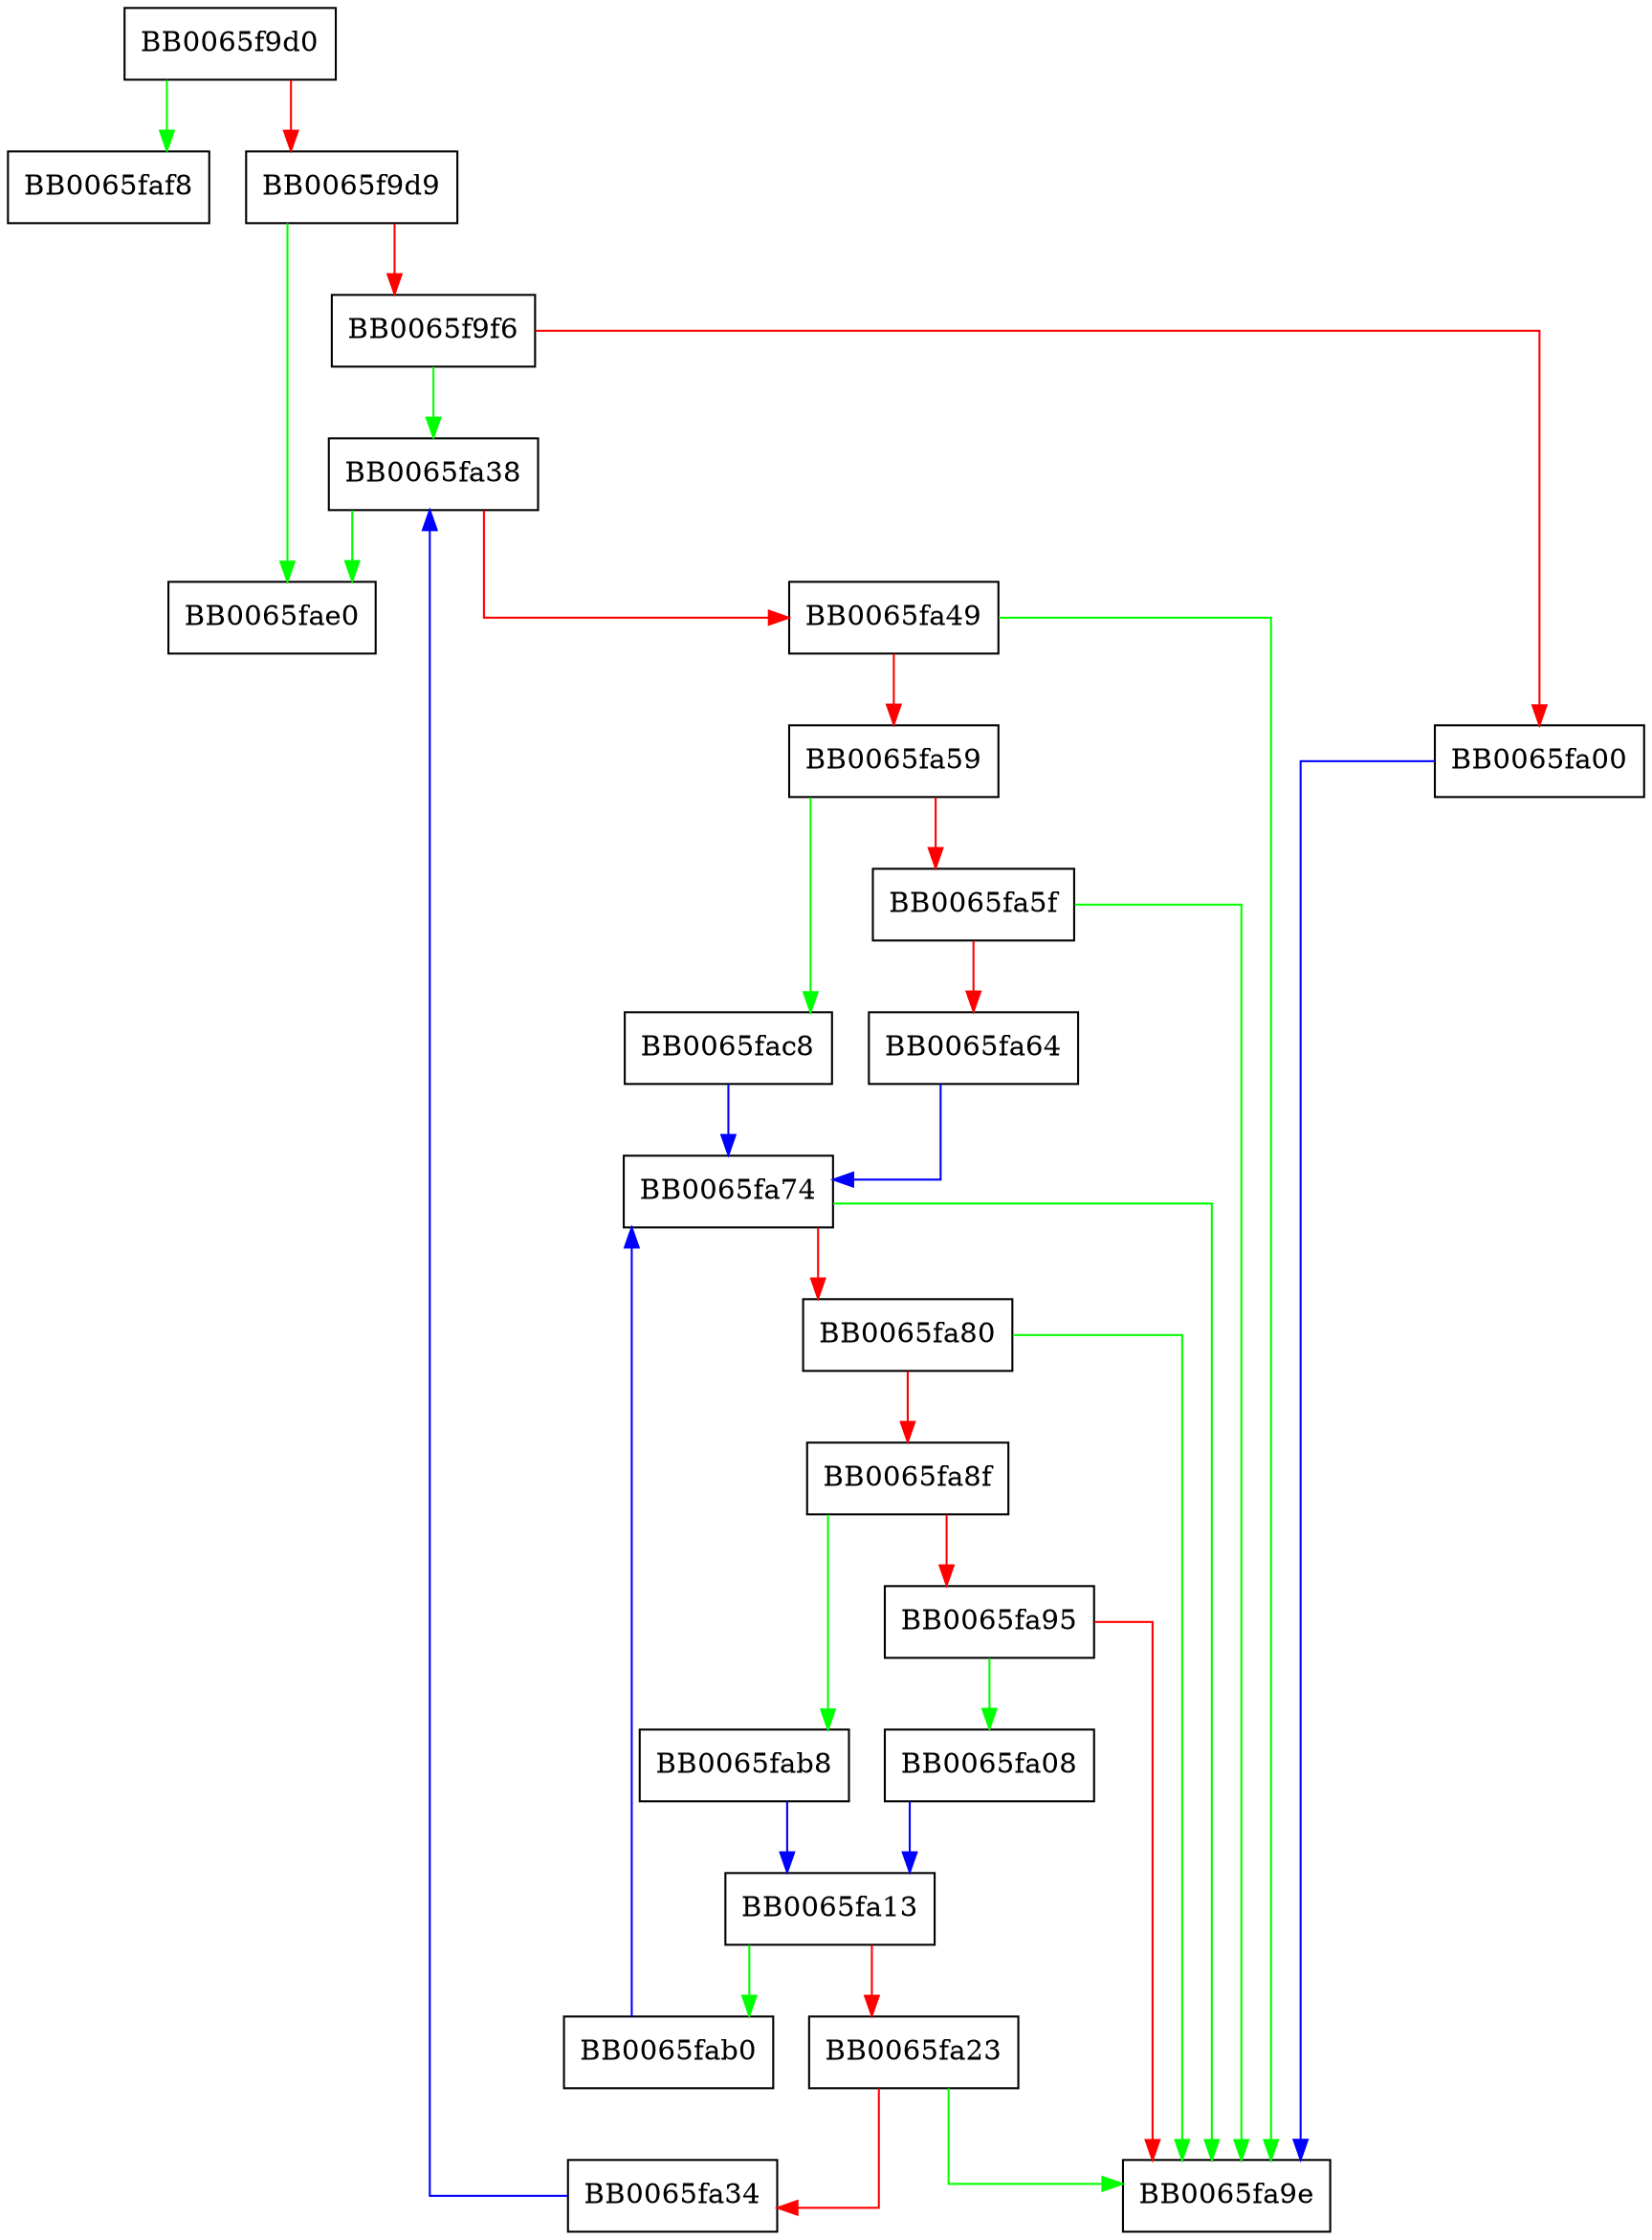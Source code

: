 digraph asid_contains {
  node [shape="box"];
  graph [splines=ortho];
  BB0065f9d0 -> BB0065faf8 [color="green"];
  BB0065f9d0 -> BB0065f9d9 [color="red"];
  BB0065f9d9 -> BB0065fae0 [color="green"];
  BB0065f9d9 -> BB0065f9f6 [color="red"];
  BB0065f9f6 -> BB0065fa38 [color="green"];
  BB0065f9f6 -> BB0065fa00 [color="red"];
  BB0065fa00 -> BB0065fa9e [color="blue"];
  BB0065fa08 -> BB0065fa13 [color="blue"];
  BB0065fa13 -> BB0065fab0 [color="green"];
  BB0065fa13 -> BB0065fa23 [color="red"];
  BB0065fa23 -> BB0065fa9e [color="green"];
  BB0065fa23 -> BB0065fa34 [color="red"];
  BB0065fa34 -> BB0065fa38 [color="blue"];
  BB0065fa38 -> BB0065fae0 [color="green"];
  BB0065fa38 -> BB0065fa49 [color="red"];
  BB0065fa49 -> BB0065fa9e [color="green"];
  BB0065fa49 -> BB0065fa59 [color="red"];
  BB0065fa59 -> BB0065fac8 [color="green"];
  BB0065fa59 -> BB0065fa5f [color="red"];
  BB0065fa5f -> BB0065fa9e [color="green"];
  BB0065fa5f -> BB0065fa64 [color="red"];
  BB0065fa64 -> BB0065fa74 [color="blue"];
  BB0065fa74 -> BB0065fa9e [color="green"];
  BB0065fa74 -> BB0065fa80 [color="red"];
  BB0065fa80 -> BB0065fa9e [color="green"];
  BB0065fa80 -> BB0065fa8f [color="red"];
  BB0065fa8f -> BB0065fab8 [color="green"];
  BB0065fa8f -> BB0065fa95 [color="red"];
  BB0065fa95 -> BB0065fa08 [color="green"];
  BB0065fa95 -> BB0065fa9e [color="red"];
  BB0065fab0 -> BB0065fa74 [color="blue"];
  BB0065fab8 -> BB0065fa13 [color="blue"];
  BB0065fac8 -> BB0065fa74 [color="blue"];
}